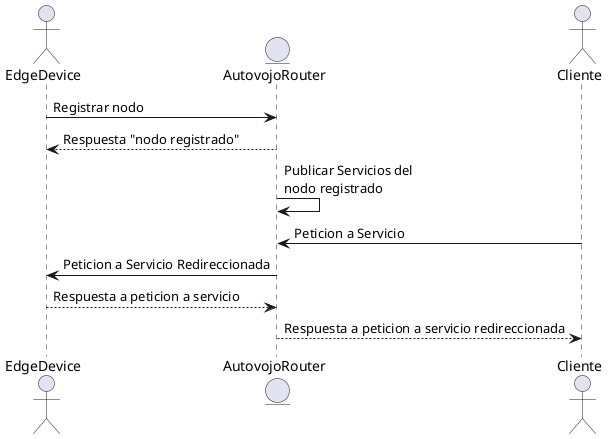 @startuml

actor EdgeDevice as EdgeDevice
entity AutovojoRouter as AutovojoRouter
actor Cliente as Client

EdgeDevice -> AutovojoRouter: Registrar nodo
AutovojoRouter --> EdgeDevice: Respuesta "nodo registrado"
AutovojoRouter -> AutovojoRouter: Publicar Servicios del \nnodo registrado
Client -> AutovojoRouter: Peticion a Servicio
AutovojoRouter -> EdgeDevice: Peticion a Servicio Redireccionada 
EdgeDevice --> AutovojoRouter: Respuesta a peticion a servicio
AutovojoRouter --> Client: Respuesta a peticion a servicio redireccionada

@enduml
